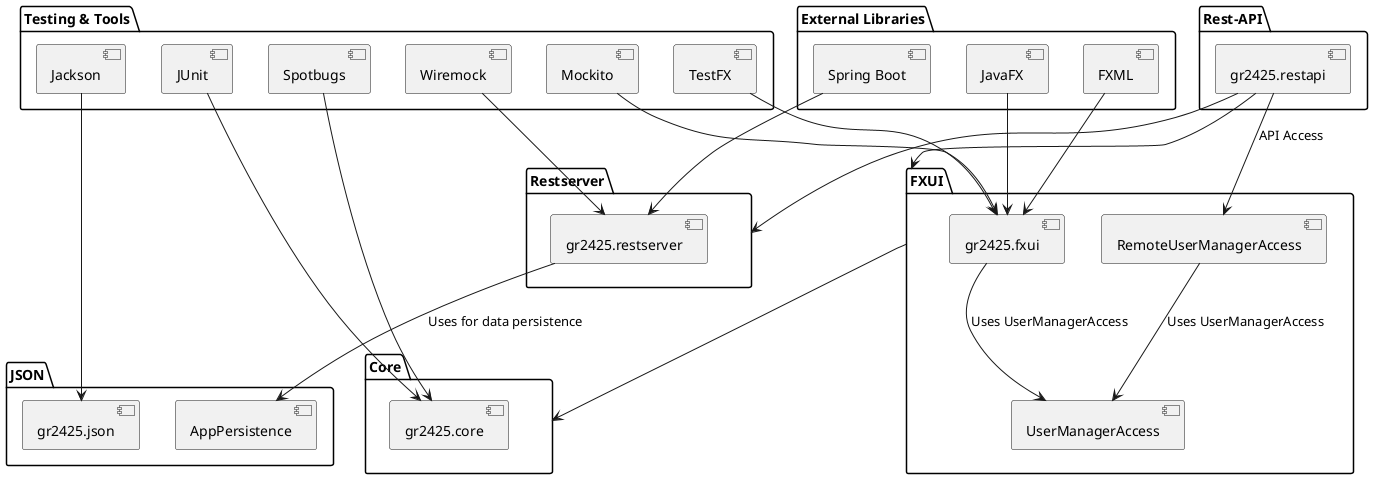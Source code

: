 @startuml PackageDiagram

' Define testing and utility tools at the top
package "Testing & Tools" {
  [TestFX]
  [Mockito]
  [Wiremock]
  [Jackson]
  [JUnit]
  [Spotbugs]
}

package "Core" {
  [gr2425.core]
}

package "JSON" {
  [gr2425.json]
  component AppPersistence
}

package "FXUI" {
  [gr2425.fxui]
  component UserManagerAccess
  component RemoteUserManagerAccess
}

package "Restserver" {
  [gr2425.restserver]
}

package "Rest-API" {
  [gr2425.restapi]
}

package "External Libraries" {
  [JavaFX]
  [FXML]
  [Spring Boot]
}

[JavaFX] --> [gr2425.fxui]
[FXML] --> [gr2425.fxui]
[Spring Boot] --> [gr2425.restserver]

[gr2425.fxui] --> [UserManagerAccess] : Uses UserManagerAccess
[gr2425.restserver] --> AppPersistence : Uses for data persistence

[gr2425.restapi] --> RemoteUserManagerAccess : API Access
[gr2425.restapi] --> "FXUI"
[gr2425.restapi] --> "Restserver"
"FXUI" --> "Core"

RemoteUserManagerAccess --> UserManagerAccess : Uses UserManagerAccess

[TestFX] --> [gr2425.fxui]
[Mockito] --> [gr2425.fxui]
[Wiremock] --> [gr2425.restserver]
[JUnit] --> [gr2425.core]
[Jackson] --> [gr2425.json]
[Spotbugs] --> [gr2425.core]

@enduml